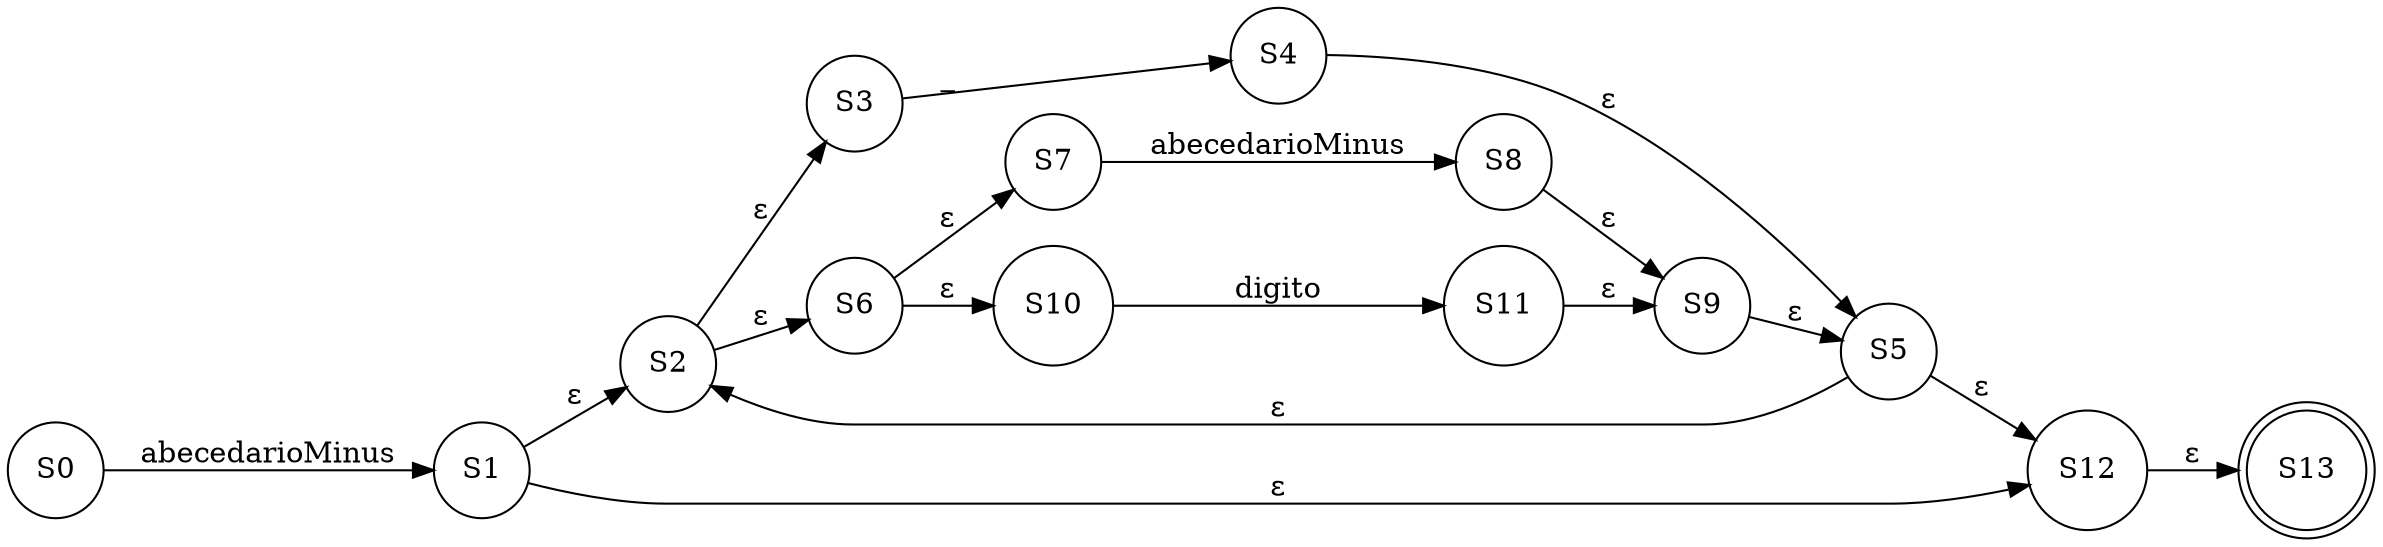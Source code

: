 digraph grafica{
rankdir=LR;
forcelabels= true;
node [shape = circle];
S0;
S1;
S2;
S3;
S4;
S5;
S6;
S7;
S8;
S9;
S10;
S11;
S12;
S13[shape = doublecircle];
S0->S1[label="abecedarioMinus"]
S2->S3[label="ε"]
S3->S4[label="_"]
S4->S5[label="ε"]
S2->S6[label="ε"]
S6->S7[label="ε"]
S6->S10[label="ε"]
S7->S8[label="abecedarioMinus"]
S8->S9[label="ε"]
S10->S11[label="digito"]
S11->S9[label="ε"]
S9->S5[label="ε"]
S1->S2[label="ε"]
S1->S12[label="ε"]
S5->S12[label="ε"]
S5->S2[label="ε"]
S12->S13[label="ε"]

}